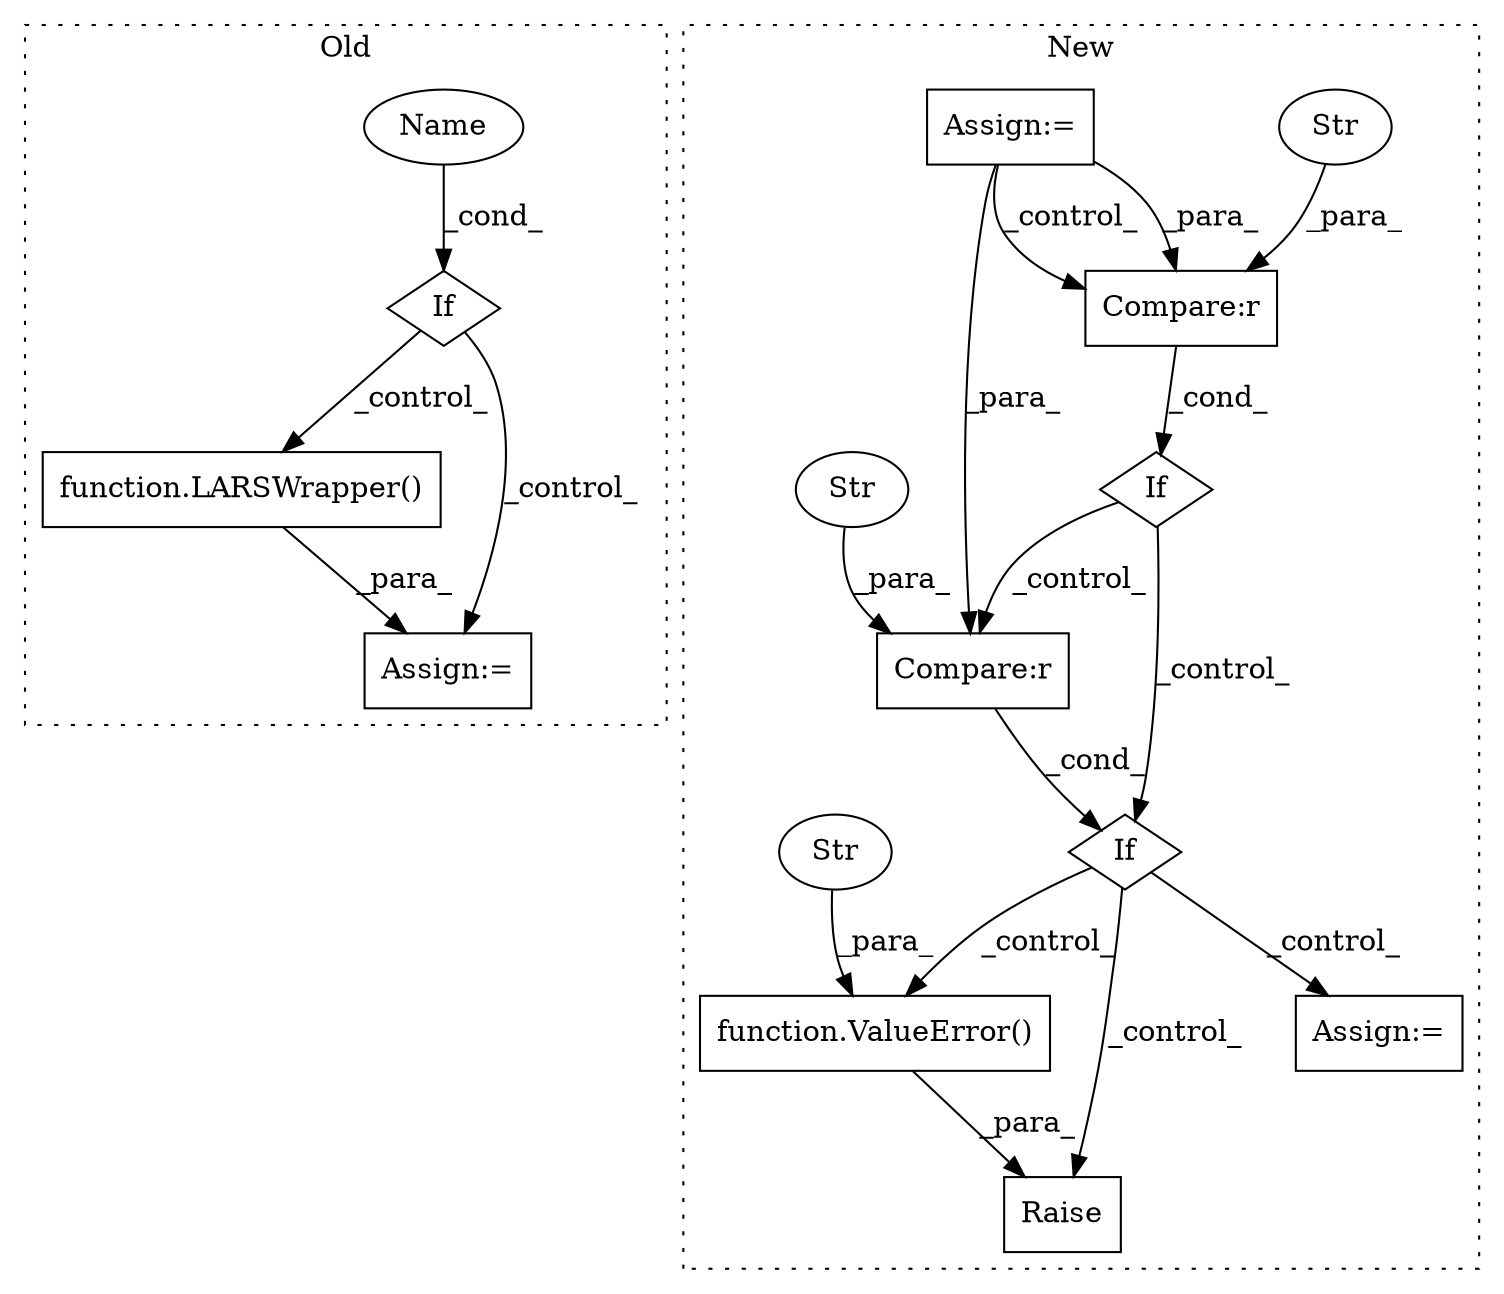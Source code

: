 digraph G {
subgraph cluster0 {
1 [label="function.LARSWrapper()" a="75" s="3085,3106" l="12,1" shape="box"];
4 [label="If" a="96" s="3042" l="3" shape="diamond"];
10 [label="Name" a="87" s="3045" l="14" shape="ellipse"];
11 [label="Assign:=" a="68" s="3082" l="3" shape="box"];
label = "Old";
style="dotted";
}
subgraph cluster1 {
2 [label="Raise" a="91" s="1110" l="6" shape="box"];
3 [label="If" a="96" s="1029" l="0" shape="diamond"];
5 [label="Compare:r" a="40" s="949" l="24" shape="box"];
6 [label="If" a="96" s="949" l="0" shape="diamond"];
7 [label="Str" a="66" s="967" l="6" shape="ellipse"];
8 [label="Compare:r" a="40" s="1029" l="24" shape="box"];
9 [label="Str" a="66" s="1047" l="6" shape="ellipse"];
12 [label="Assign:=" a="68" s="820" l="3" shape="box"];
13 [label="Assign:=" a="68" s="1076" l="3" shape="box"];
14 [label="function.ValueError()" a="75" s="1116,1171" l="11,1" shape="box"];
15 [label="Str" a="66" s="1127" l="44" shape="ellipse"];
label = "New";
style="dotted";
}
1 -> 11 [label="_para_"];
3 -> 2 [label="_control_"];
3 -> 13 [label="_control_"];
3 -> 14 [label="_control_"];
4 -> 1 [label="_control_"];
4 -> 11 [label="_control_"];
5 -> 6 [label="_cond_"];
6 -> 3 [label="_control_"];
6 -> 8 [label="_control_"];
7 -> 5 [label="_para_"];
8 -> 3 [label="_cond_"];
9 -> 8 [label="_para_"];
10 -> 4 [label="_cond_"];
12 -> 8 [label="_para_"];
12 -> 5 [label="_para_"];
12 -> 5 [label="_control_"];
14 -> 2 [label="_para_"];
15 -> 14 [label="_para_"];
}